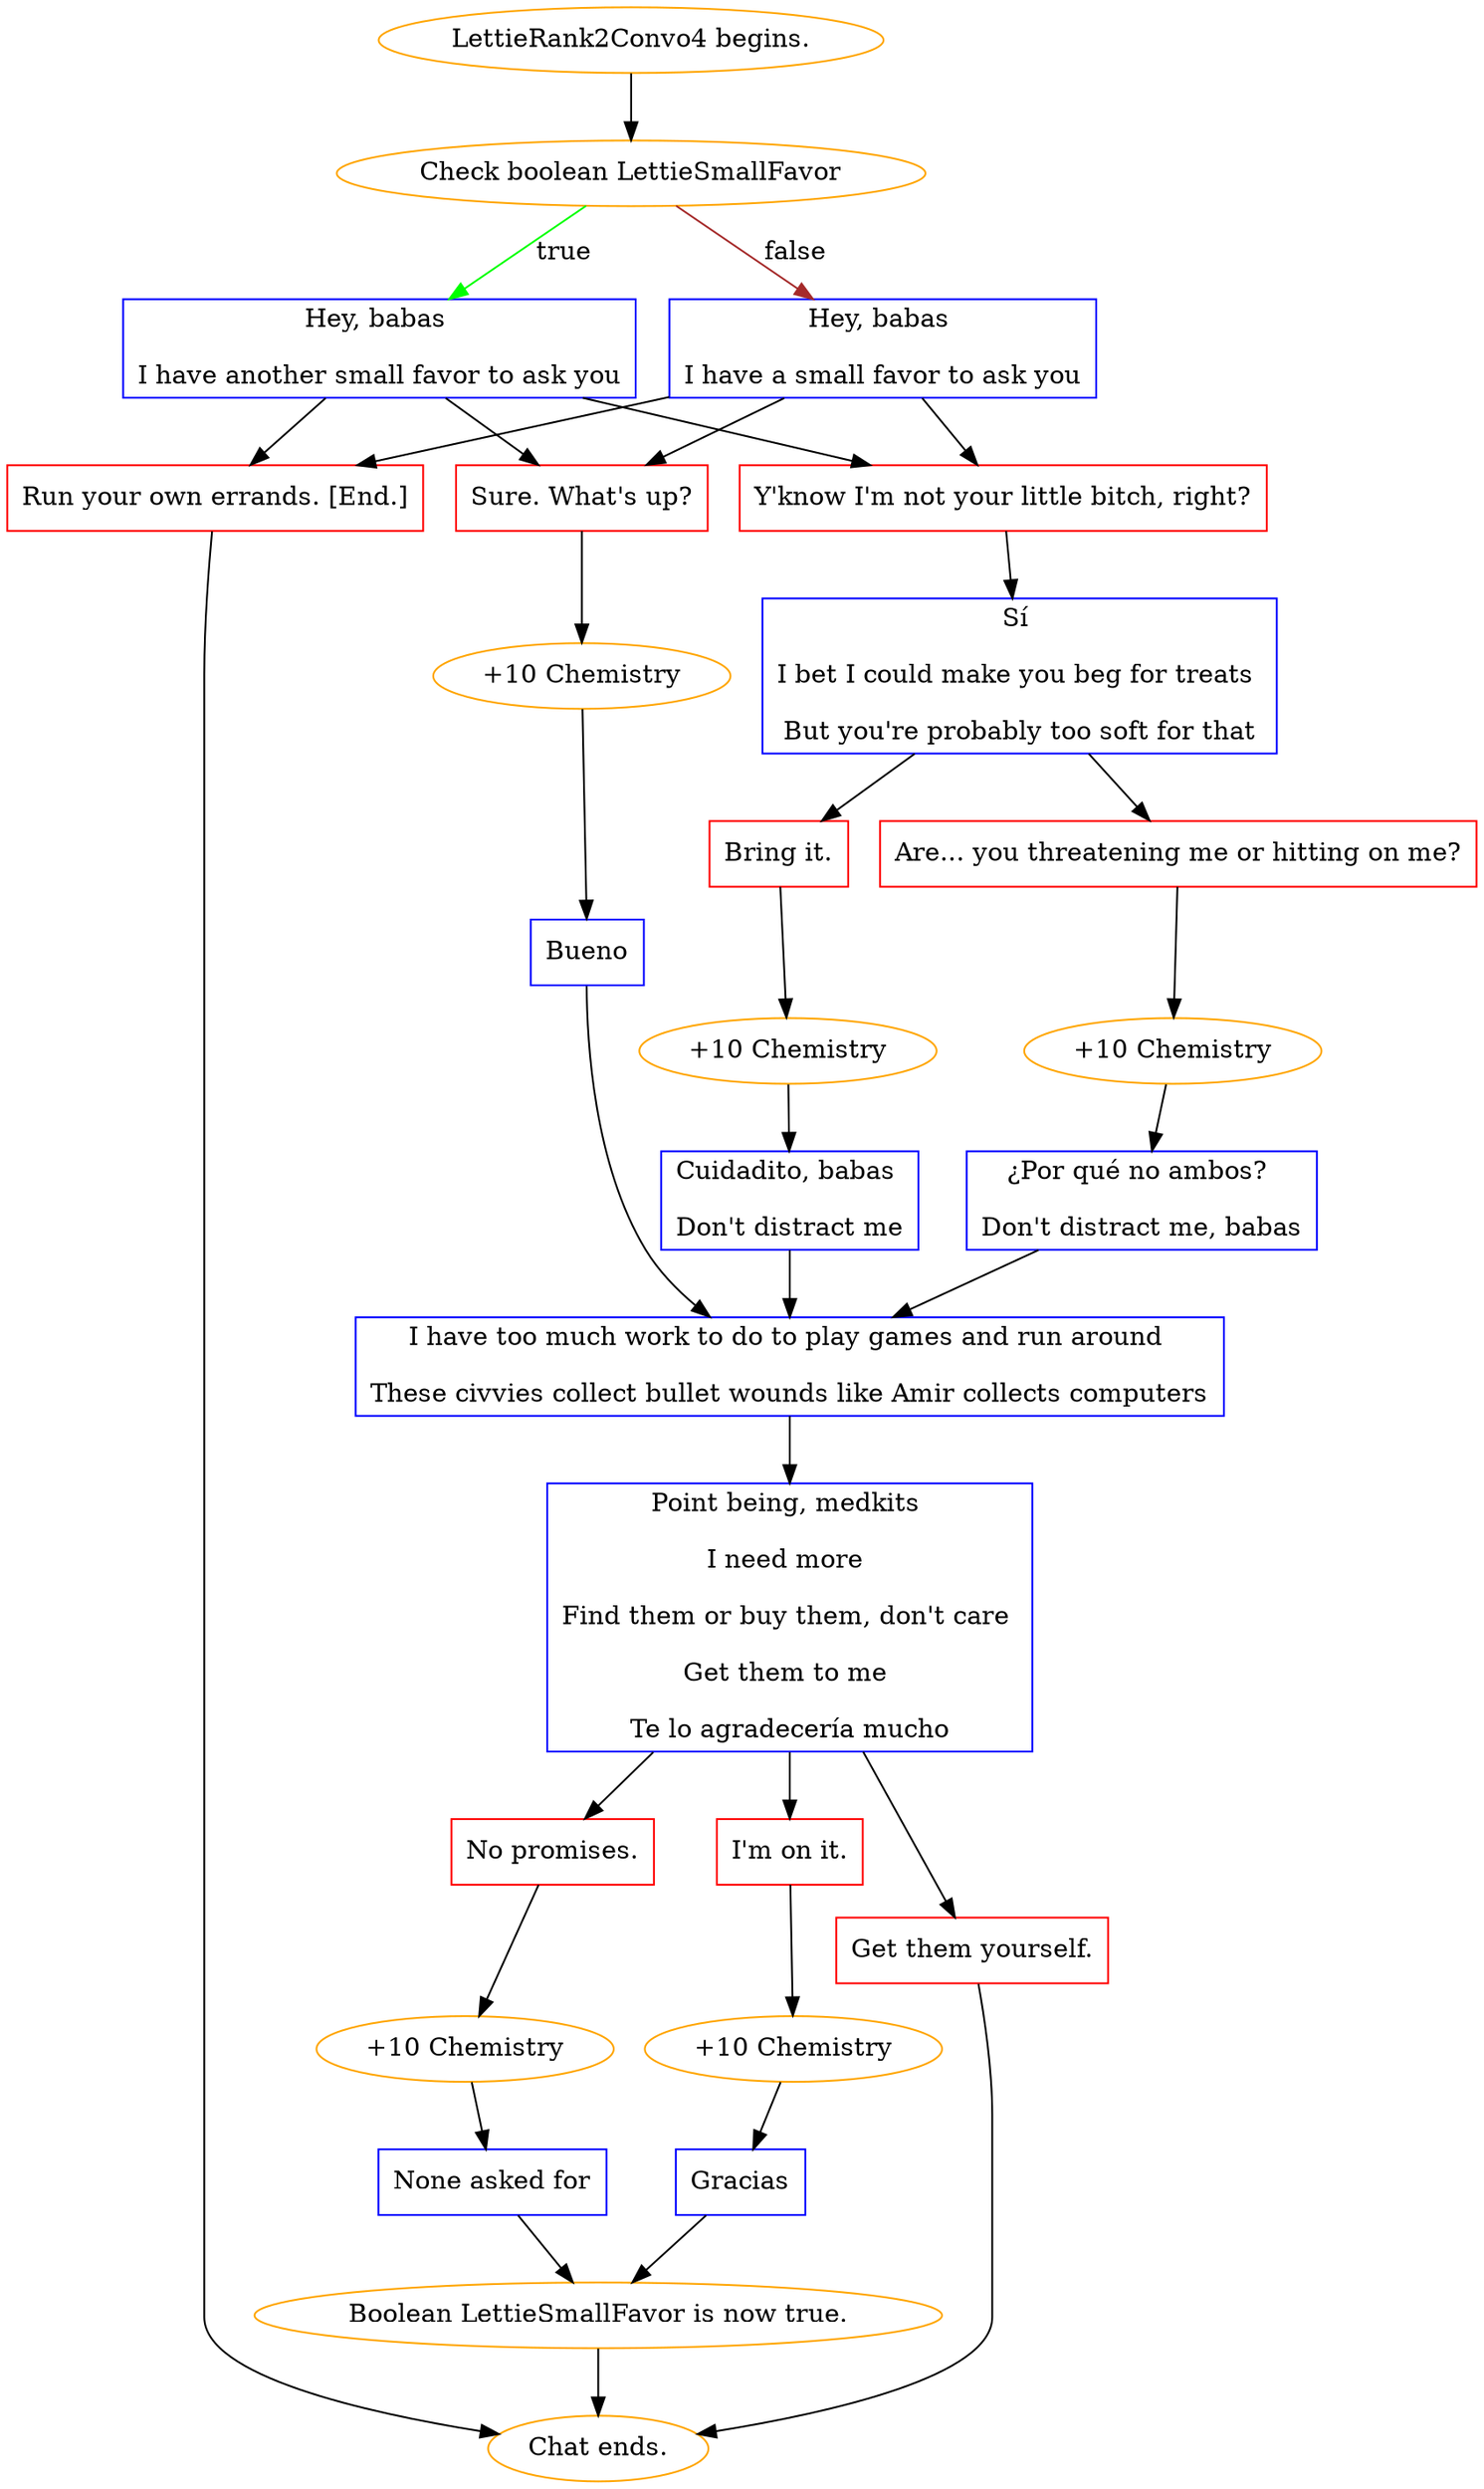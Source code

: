 digraph {
	"LettieRank2Convo4 begins." [color=orange];
		"LettieRank2Convo4 begins." -> 428;
	428 [label="Check boolean LettieSmallFavor",color=orange];
		428 -> 429 [label=true,color=green];
		428 -> 430 [label=false,color=brown];
	429 [label="Hey, babas 
I have another small favor to ask you",shape=box,color=blue];
		429 -> 431;
		429 -> 432;
		429 -> 433;
	430 [label="Hey, babas 
I have a small favor to ask you",shape=box,color=blue];
		430 -> 433;
		430 -> 432;
		430 -> 431;
	431 [label="Sure. What's up?",shape=box,color=red];
		431 -> 436;
	432 [label="Y'know I'm not your little bitch, right?",shape=box,color=red];
		432 -> 435;
	433 [label="Run your own errands. [End.]",shape=box,color=red];
		433 -> "Chat ends.";
	436 [label="+10 Chemistry",color=orange];
		436 -> 765;
	435 [label="Sí 
I bet I could make you beg for treats 
But you're probably too soft for that",shape=box,color=blue];
		435 -> 437;
		435 -> 438;
	"Chat ends." [color=orange];
	765 [label="Bueno",shape=box,color=blue];
		765 -> 442;
	437 [label="Are... you threatening me or hitting on me?",shape=box,color=red];
		437 -> 441;
	438 [label="Bring it.",shape=box,color=red];
		438 -> 2461;
	442 [label="I have too much work to do to play games and run around 
These civvies collect bullet wounds like Amir collects computers",shape=box,color=blue];
		442 -> 443;
	441 [label="+10 Chemistry",color=orange];
		441 -> 439;
	2461 [label="+10 Chemistry",color=orange];
		2461 -> 440;
	443 [label="Point being, medkits 
I need more 
Find them or buy them, don't care 
Get them to me 
Te lo agradecería mucho",shape=box,color=blue];
		443 -> 445;
		443 -> 446;
		443 -> 447;
	439 [label="¿Por qué no ambos? 
Don't distract me, babas",shape=box,color=blue];
		439 -> 442;
	440 [label="Cuidadito, babas 
Don't distract me",shape=box,color=blue];
		440 -> 442;
	445 [label="I'm on it.",shape=box,color=red];
		445 -> 451;
	446 [label="No promises.",shape=box,color=red];
		446 -> 557;
	447 [label="Get them yourself.",shape=box,color=red];
		447 -> "Chat ends.";
	451 [label="+10 Chemistry",color=orange];
		451 -> 450;
	557 [label="+10 Chemistry",color=orange];
		557 -> 449;
	450 [label="Gracias",shape=box,color=blue];
		450 -> "/EE/Types/Engine/SetBooleanDialogueNode:LettieSmallFavor:Chat ends.";
	449 [label="None asked for",shape=box,color=blue];
		449 -> "/EE/Types/Engine/SetBooleanDialogueNode:LettieSmallFavor:Chat ends.";
	"/EE/Types/Engine/SetBooleanDialogueNode:LettieSmallFavor:Chat ends." [label="Boolean LettieSmallFavor is now true.",color=orange];
		"/EE/Types/Engine/SetBooleanDialogueNode:LettieSmallFavor:Chat ends." -> "Chat ends.";
}